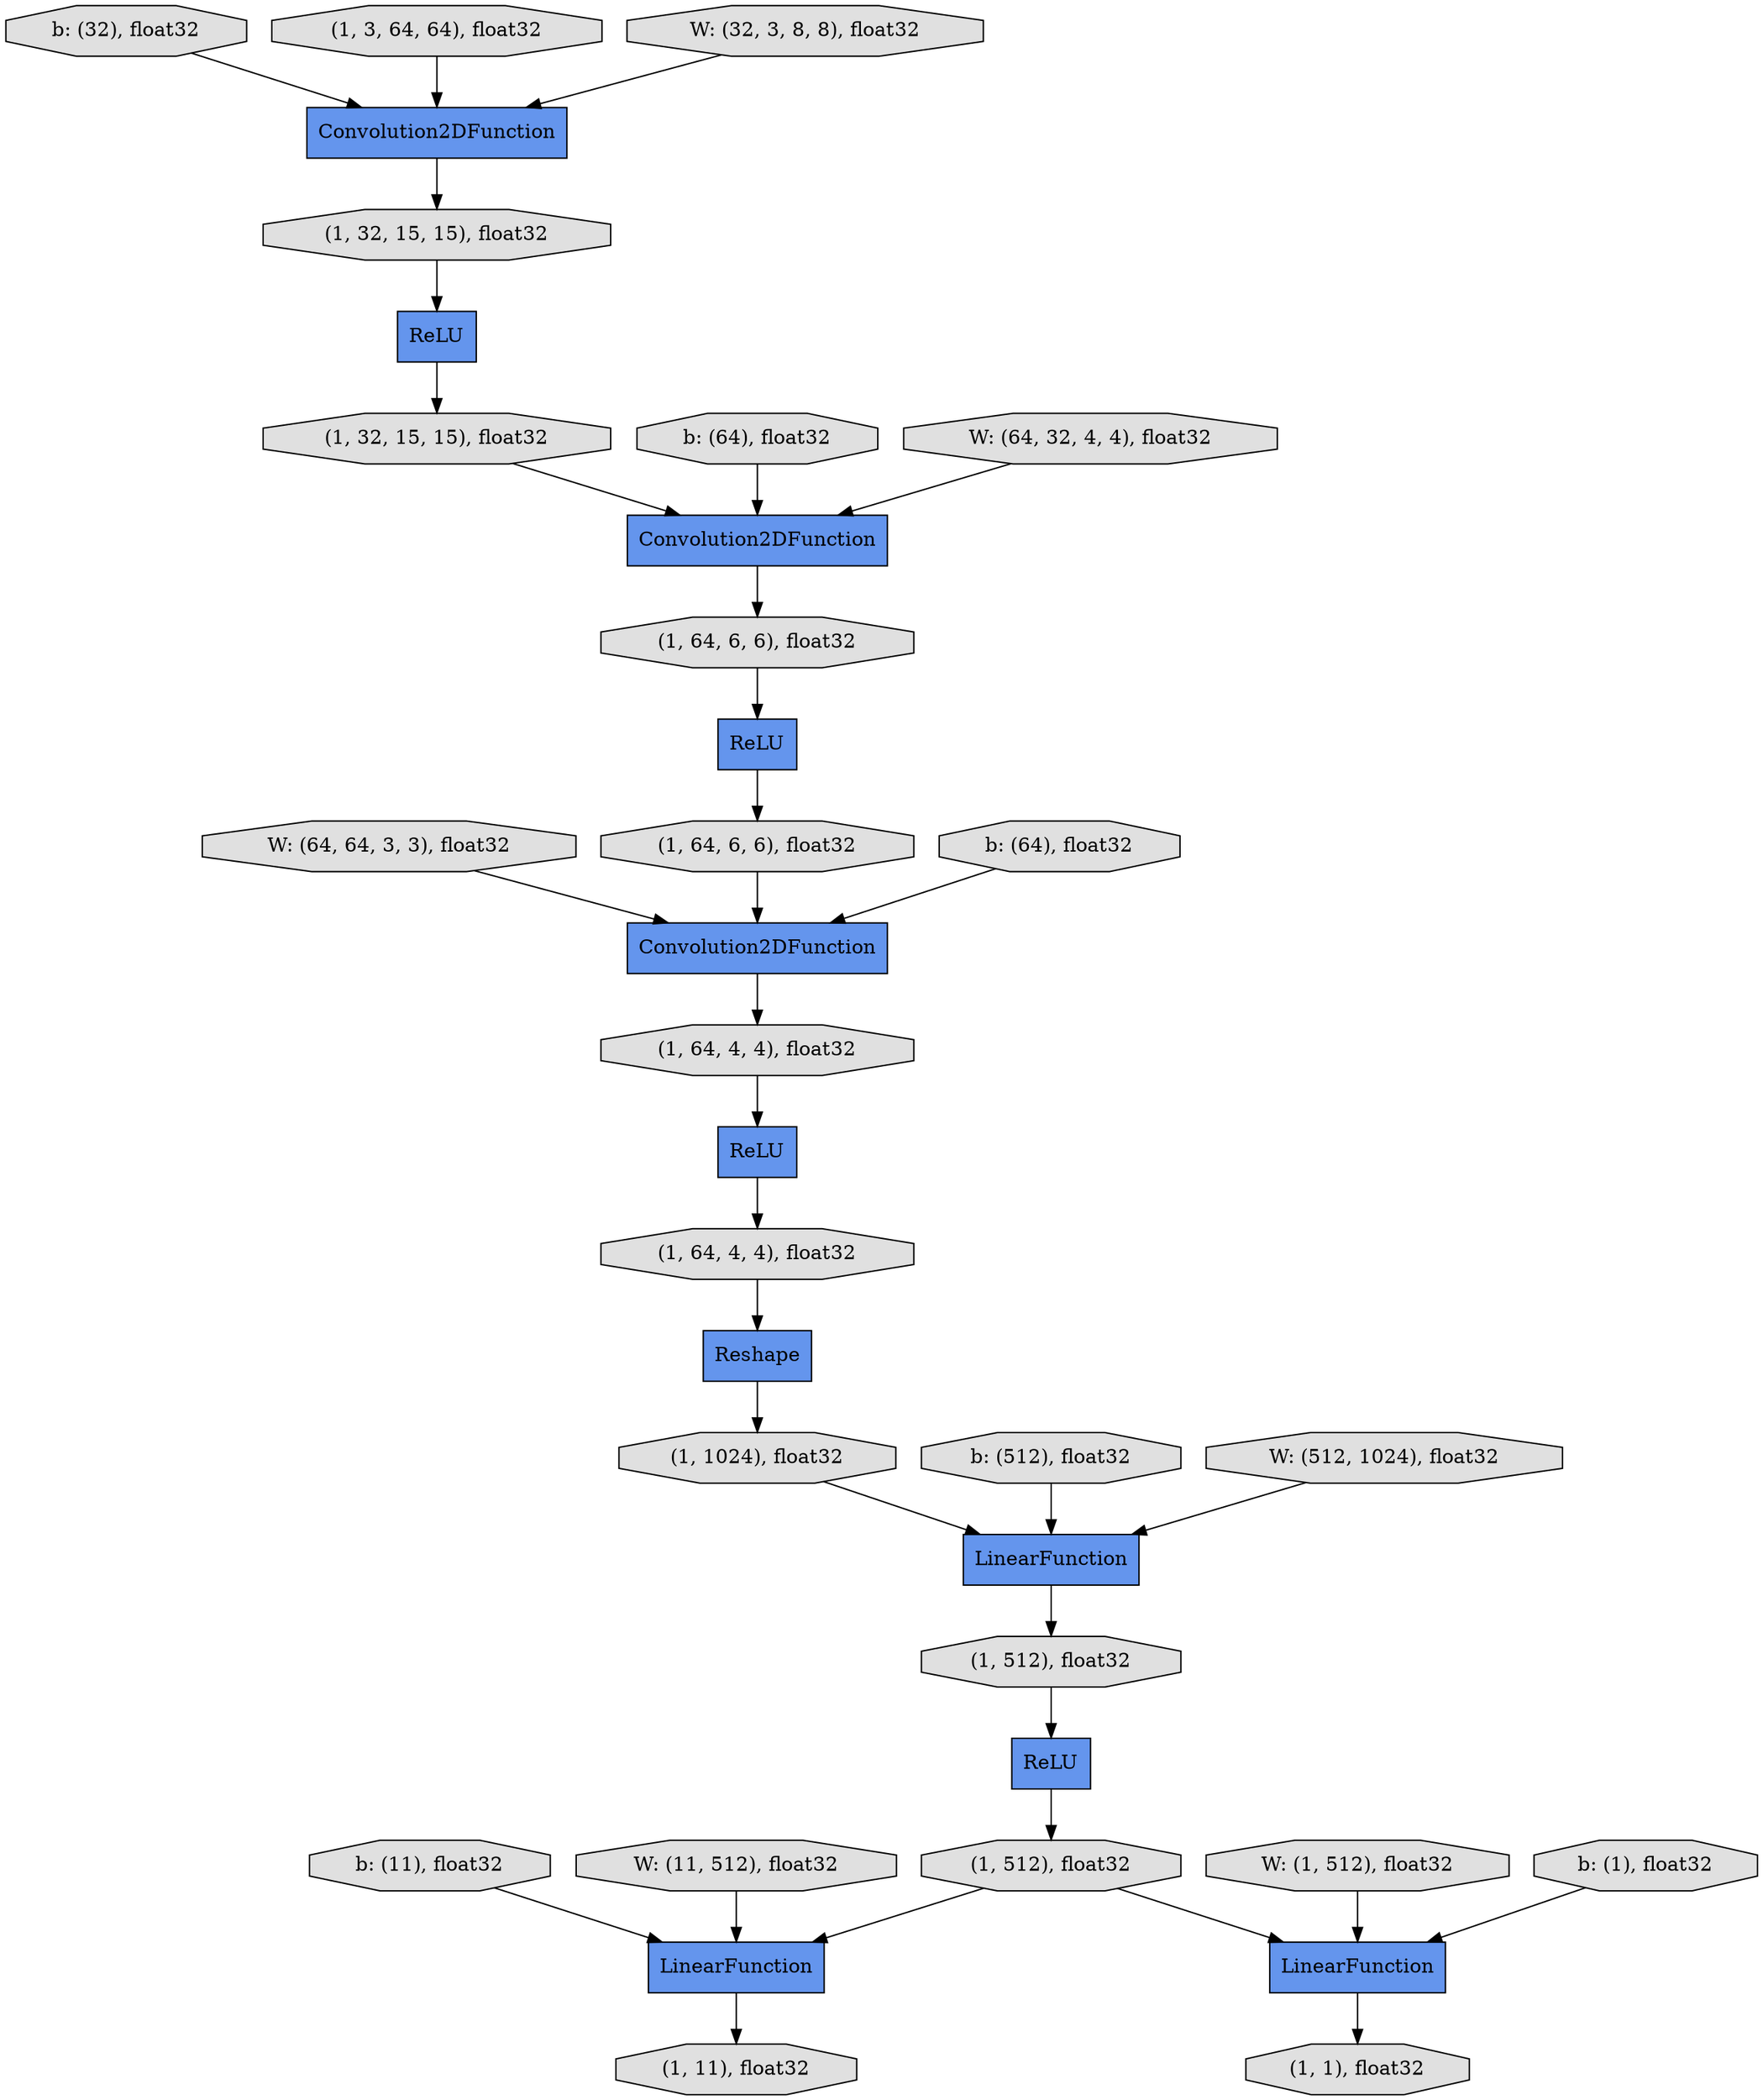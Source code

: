 digraph graphname{rankdir=TB;5283424336 [label="W: (64, 64, 3, 3), float32",shape="octagon",fillcolor="#E0E0E0",style="filled"];5283424384 [label="ReLU",shape="record",fillcolor="#6495ED",style="filled"];5283422416 [label="(1, 32, 15, 15), float32",shape="octagon",fillcolor="#E0E0E0",style="filled"];5283408096 [label="(1, 1), float32",shape="octagon",fillcolor="#E0E0E0",style="filled"];5283422464 [label="ReLU",shape="record",fillcolor="#6495ED",style="filled"];5283406272 [label="(1, 1024), float32",shape="octagon",fillcolor="#E0E0E0",style="filled"];5283408336 [label="(1, 11), float32",shape="octagon",fillcolor="#E0E0E0",style="filled"];5283422656 [label="ReLU",shape="record",fillcolor="#6495ED",style="filled"];5283406320 [label="(1, 512), float32",shape="octagon",fillcolor="#E0E0E0",style="filled"];5283408432 [label="(1, 64, 6, 6), float32",shape="octagon",fillcolor="#E0E0E0",style="filled"];5283424864 [label="Reshape",shape="record",fillcolor="#6495ED",style="filled"];5283424912 [label="Convolution2DFunction",shape="record",fillcolor="#6495ED",style="filled"];5283424960 [label="(1, 32, 15, 15), float32",shape="octagon",fillcolor="#E0E0E0",style="filled"];5283521248 [label="b: (512), float32",shape="octagon",fillcolor="#E0E0E0",style="filled"];5283543792 [label="W: (1, 512), float32",shape="octagon",fillcolor="#E0E0E0",style="filled"];5283523312 [label="b: (64), float32",shape="octagon",fillcolor="#E0E0E0",style="filled"];5283424144 [label="LinearFunction",shape="record",fillcolor="#6495ED",style="filled"];5283425056 [label="Convolution2DFunction",shape="record",fillcolor="#6495ED",style="filled"];5283425104 [label="b: (32), float32",shape="octagon",fillcolor="#E0E0E0",style="filled"];5283406992 [label="(1, 64, 4, 4), float32",shape="octagon",fillcolor="#E0E0E0",style="filled"];5283425488 [label="(1, 3, 64, 64), float32",shape="octagon",fillcolor="#E0E0E0",style="filled"];5283443952 [label="b: (11), float32",shape="octagon",fillcolor="#E0E0E0",style="filled"];5283407088 [label="(1, 64, 6, 6), float32",shape="octagon",fillcolor="#E0E0E0",style="filled"];5283521872 [label="W: (512, 1024), float32",shape="octagon",fillcolor="#E0E0E0",style="filled"];5283482976 [label="W: (11, 512), float32",shape="octagon",fillcolor="#E0E0E0",style="filled"];5283425632 [label="b: (64), float32",shape="octagon",fillcolor="#E0E0E0",style="filled"];5283423664 [label="LinearFunction",shape="record",fillcolor="#6495ED",style="filled"];5283423760 [label="W: (64, 32, 4, 4), float32",shape="octagon",fillcolor="#E0E0E0",style="filled"];5283407472 [label="LinearFunction",shape="record",fillcolor="#6495ED",style="filled"];5283409632 [label="(1, 512), float32",shape="octagon",fillcolor="#E0E0E0",style="filled"];5283542784 [label="b: (1), float32",shape="octagon",fillcolor="#E0E0E0",style="filled"];5283444480 [label="W: (32, 3, 8, 8), float32",shape="octagon",fillcolor="#E0E0E0",style="filled"];5283424096 [label="Convolution2DFunction",shape="record",fillcolor="#6495ED",style="filled"];5283407760 [label="(1, 64, 4, 4), float32",shape="octagon",fillcolor="#E0E0E0",style="filled"];5283426208 [label="ReLU",shape="record",fillcolor="#6495ED",style="filled"];5283443952 -> 5283423664;5283409632 -> 5283422464;5283425056 -> 5283424960;5283521248 -> 5283424144;5283406272 -> 5283424144;5283407760 -> 5283424384;5283424336 -> 5283424096;5283424384 -> 5283406992;5283424912 -> 5283407088;5283542784 -> 5283407472;5283406320 -> 5283407472;5283424864 -> 5283406272;5283422656 -> 5283422416;5283422464 -> 5283406320;5283521872 -> 5283424144;5283543792 -> 5283407472;5283523312 -> 5283424096;5283444480 -> 5283425056;5283425632 -> 5283424912;5283425104 -> 5283425056;5283406320 -> 5283423664;5283408432 -> 5283424096;5283424096 -> 5283407760;5283425488 -> 5283425056;5283426208 -> 5283408432;5283482976 -> 5283423664;5283407088 -> 5283426208;5283423760 -> 5283424912;5283424960 -> 5283422656;5283424144 -> 5283409632;5283407472 -> 5283408096;5283422416 -> 5283424912;5283406992 -> 5283424864;5283423664 -> 5283408336;}